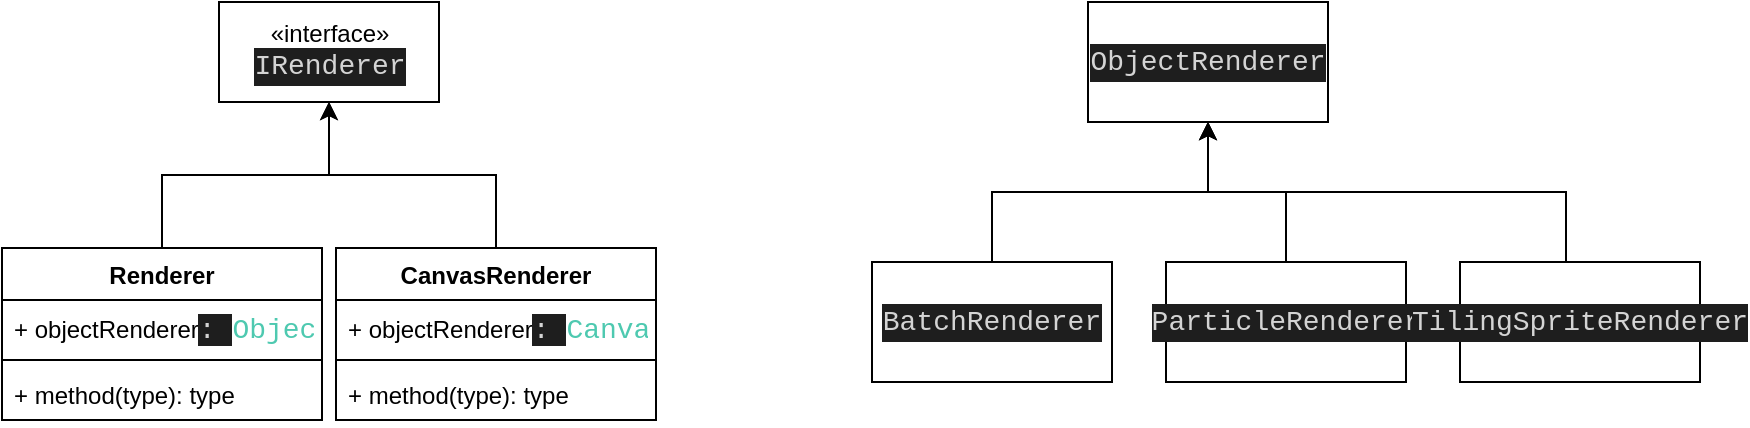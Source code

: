 <mxfile version="21.2.7" type="github" pages="2">
  <diagram name="render" id="e1oT-nx0cN_IvU85QJFF">
    <mxGraphModel dx="1195" dy="637" grid="0" gridSize="10" guides="1" tooltips="1" connect="1" arrows="1" fold="1" page="1" pageScale="1" pageWidth="1169" pageHeight="827" math="0" shadow="0">
      <root>
        <mxCell id="0" />
        <mxCell id="1" parent="0" />
        <mxCell id="wVjqyNlfLyHgIGJeyx53-1" value="«interface»&lt;br&gt;&lt;div style=&quot;color: rgb(212, 212, 212); background-color: rgb(30, 30, 30); font-family: Consolas, &amp;quot;Courier New&amp;quot;, monospace; font-size: 14px; line-height: 19px;&quot;&gt;IRenderer&lt;/div&gt;" style="html=1;whiteSpace=wrap;" parent="1" vertex="1">
          <mxGeometry x="127.5" y="23" width="110" height="50" as="geometry" />
        </mxCell>
        <mxCell id="wVjqyNlfLyHgIGJeyx53-11" style="edgeStyle=orthogonalEdgeStyle;rounded=0;orthogonalLoop=1;jettySize=auto;html=1;entryX=0.5;entryY=1;entryDx=0;entryDy=0;" parent="1" source="wVjqyNlfLyHgIGJeyx53-2" target="wVjqyNlfLyHgIGJeyx53-1" edge="1">
          <mxGeometry relative="1" as="geometry" />
        </mxCell>
        <mxCell id="wVjqyNlfLyHgIGJeyx53-2" value="Renderer" style="swimlane;fontStyle=1;align=center;verticalAlign=top;childLayout=stackLayout;horizontal=1;startSize=26;horizontalStack=0;resizeParent=1;resizeParentMax=0;resizeLast=0;collapsible=1;marginBottom=0;whiteSpace=wrap;html=1;" parent="1" vertex="1">
          <mxGeometry x="19" y="146" width="160" height="86" as="geometry" />
        </mxCell>
        <mxCell id="wVjqyNlfLyHgIGJeyx53-3" value="+&amp;nbsp;objectRenderer&lt;span style=&quot;background-color: rgb(30, 30, 30); color: rgb(212, 212, 212); font-family: Consolas, &amp;quot;Courier New&amp;quot;, monospace; font-size: 14px;&quot;&gt;:&amp;nbsp;&lt;/span&gt;&lt;span style=&quot;font-family: Consolas, &amp;quot;Courier New&amp;quot;, monospace; font-size: 14px; color: rgb(78, 201, 176);&quot;&gt;ObjectRendererSystem&lt;/span&gt;" style="text;strokeColor=none;fillColor=none;align=left;verticalAlign=top;spacingLeft=4;spacingRight=4;overflow=hidden;rotatable=0;points=[[0,0.5],[1,0.5]];portConstraint=eastwest;whiteSpace=wrap;html=1;" parent="wVjqyNlfLyHgIGJeyx53-2" vertex="1">
          <mxGeometry y="26" width="160" height="26" as="geometry" />
        </mxCell>
        <mxCell id="wVjqyNlfLyHgIGJeyx53-4" value="" style="line;strokeWidth=1;fillColor=none;align=left;verticalAlign=middle;spacingTop=-1;spacingLeft=3;spacingRight=3;rotatable=0;labelPosition=right;points=[];portConstraint=eastwest;strokeColor=inherit;" parent="wVjqyNlfLyHgIGJeyx53-2" vertex="1">
          <mxGeometry y="52" width="160" height="8" as="geometry" />
        </mxCell>
        <mxCell id="wVjqyNlfLyHgIGJeyx53-5" value="+ method(type): type" style="text;strokeColor=none;fillColor=none;align=left;verticalAlign=top;spacingLeft=4;spacingRight=4;overflow=hidden;rotatable=0;points=[[0,0.5],[1,0.5]];portConstraint=eastwest;whiteSpace=wrap;html=1;" parent="wVjqyNlfLyHgIGJeyx53-2" vertex="1">
          <mxGeometry y="60" width="160" height="26" as="geometry" />
        </mxCell>
        <mxCell id="wVjqyNlfLyHgIGJeyx53-12" style="edgeStyle=orthogonalEdgeStyle;rounded=0;orthogonalLoop=1;jettySize=auto;html=1;" parent="1" source="wVjqyNlfLyHgIGJeyx53-6" target="wVjqyNlfLyHgIGJeyx53-1" edge="1">
          <mxGeometry relative="1" as="geometry" />
        </mxCell>
        <mxCell id="wVjqyNlfLyHgIGJeyx53-6" value="CanvasRenderer" style="swimlane;fontStyle=1;align=center;verticalAlign=top;childLayout=stackLayout;horizontal=1;startSize=26;horizontalStack=0;resizeParent=1;resizeParentMax=0;resizeLast=0;collapsible=1;marginBottom=0;whiteSpace=wrap;html=1;" parent="1" vertex="1">
          <mxGeometry x="186" y="146" width="160" height="86" as="geometry" />
        </mxCell>
        <mxCell id="wVjqyNlfLyHgIGJeyx53-7" value="+&amp;nbsp;objectRenderer&lt;span style=&quot;background-color: rgb(30, 30, 30); color: rgb(212, 212, 212); font-family: Consolas, &amp;quot;Courier New&amp;quot;, monospace; font-size: 14px;&quot;&gt;:&amp;nbsp;&lt;/span&gt;&lt;span style=&quot;font-family: Consolas, &amp;quot;Courier New&amp;quot;, monospace; font-size: 14px; color: rgb(78, 201, 176);&quot;&gt;CanvasObjectRendererSystem&lt;/span&gt;&lt;span style=&quot;background-color: rgb(30, 30, 30); color: rgb(212, 212, 212); font-family: Consolas, &amp;quot;Courier New&amp;quot;, monospace; font-size: 14px;&quot;&gt;;&lt;/span&gt;" style="text;strokeColor=none;fillColor=none;align=left;verticalAlign=top;spacingLeft=4;spacingRight=4;overflow=hidden;rotatable=0;points=[[0,0.5],[1,0.5]];portConstraint=eastwest;whiteSpace=wrap;html=1;" parent="wVjqyNlfLyHgIGJeyx53-6" vertex="1">
          <mxGeometry y="26" width="160" height="26" as="geometry" />
        </mxCell>
        <mxCell id="wVjqyNlfLyHgIGJeyx53-8" value="" style="line;strokeWidth=1;fillColor=none;align=left;verticalAlign=middle;spacingTop=-1;spacingLeft=3;spacingRight=3;rotatable=0;labelPosition=right;points=[];portConstraint=eastwest;strokeColor=inherit;" parent="wVjqyNlfLyHgIGJeyx53-6" vertex="1">
          <mxGeometry y="52" width="160" height="8" as="geometry" />
        </mxCell>
        <mxCell id="wVjqyNlfLyHgIGJeyx53-9" value="+ method(type): type" style="text;strokeColor=none;fillColor=none;align=left;verticalAlign=top;spacingLeft=4;spacingRight=4;overflow=hidden;rotatable=0;points=[[0,0.5],[1,0.5]];portConstraint=eastwest;whiteSpace=wrap;html=1;" parent="wVjqyNlfLyHgIGJeyx53-6" vertex="1">
          <mxGeometry y="60" width="160" height="26" as="geometry" />
        </mxCell>
        <mxCell id="qQzPLSAb_yc15qAoAnq2-1" value="&lt;div style=&quot;color: rgb(212, 212, 212); background-color: rgb(30, 30, 30); font-family: Consolas, &amp;quot;Courier New&amp;quot;, monospace; font-size: 14px; line-height: 19px;&quot;&gt;ObjectRenderer&lt;/div&gt;" style="whiteSpace=wrap;html=1;" vertex="1" parent="1">
          <mxGeometry x="562" y="23" width="120" height="60" as="geometry" />
        </mxCell>
        <mxCell id="qQzPLSAb_yc15qAoAnq2-3" style="edgeStyle=orthogonalEdgeStyle;rounded=0;orthogonalLoop=1;jettySize=auto;html=1;" edge="1" parent="1" source="qQzPLSAb_yc15qAoAnq2-2" target="qQzPLSAb_yc15qAoAnq2-1">
          <mxGeometry relative="1" as="geometry" />
        </mxCell>
        <mxCell id="qQzPLSAb_yc15qAoAnq2-2" value="&lt;div style=&quot;color: rgb(212, 212, 212); background-color: rgb(30, 30, 30); font-family: Consolas, &amp;quot;Courier New&amp;quot;, monospace; font-size: 14px; line-height: 19px;&quot;&gt;BatchRenderer&lt;/div&gt;" style="whiteSpace=wrap;html=1;" vertex="1" parent="1">
          <mxGeometry x="454" y="153" width="120" height="60" as="geometry" />
        </mxCell>
        <mxCell id="qQzPLSAb_yc15qAoAnq2-5" style="edgeStyle=orthogonalEdgeStyle;rounded=0;orthogonalLoop=1;jettySize=auto;html=1;" edge="1" parent="1" source="qQzPLSAb_yc15qAoAnq2-4" target="qQzPLSAb_yc15qAoAnq2-1">
          <mxGeometry relative="1" as="geometry" />
        </mxCell>
        <mxCell id="qQzPLSAb_yc15qAoAnq2-4" value="&lt;div style=&quot;color: rgb(212, 212, 212); background-color: rgb(30, 30, 30); font-family: Consolas, &amp;quot;Courier New&amp;quot;, monospace; font-size: 14px; line-height: 19px;&quot;&gt;ParticleRenderer&lt;/div&gt;" style="whiteSpace=wrap;html=1;" vertex="1" parent="1">
          <mxGeometry x="601" y="153" width="120" height="60" as="geometry" />
        </mxCell>
        <mxCell id="qQzPLSAb_yc15qAoAnq2-7" style="edgeStyle=orthogonalEdgeStyle;rounded=0;orthogonalLoop=1;jettySize=auto;html=1;" edge="1" parent="1" source="qQzPLSAb_yc15qAoAnq2-6" target="qQzPLSAb_yc15qAoAnq2-1">
          <mxGeometry relative="1" as="geometry">
            <Array as="points">
              <mxPoint x="801" y="118" />
              <mxPoint x="622" y="118" />
            </Array>
          </mxGeometry>
        </mxCell>
        <mxCell id="qQzPLSAb_yc15qAoAnq2-6" value="&lt;div style=&quot;color: rgb(212, 212, 212); background-color: rgb(30, 30, 30); font-family: Consolas, &amp;quot;Courier New&amp;quot;, monospace; font-size: 14px; line-height: 19px;&quot;&gt;TilingSpriteRenderer&lt;/div&gt;" style="whiteSpace=wrap;html=1;" vertex="1" parent="1">
          <mxGeometry x="748" y="153" width="120" height="60" as="geometry" />
        </mxCell>
      </root>
    </mxGraphModel>
  </diagram>
  <diagram id="_kAjFn_9z7PhHfTa6r1Q" name="DisplayObject">
    <mxGraphModel dx="1434" dy="764" grid="0" gridSize="10" guides="1" tooltips="1" connect="1" arrows="1" fold="1" page="1" pageScale="1" pageWidth="1169" pageHeight="827" math="0" shadow="0">
      <root>
        <mxCell id="0" />
        <mxCell id="1" parent="0" />
        <mxCell id="FYwhKH93QQUQhRLDwPtf-1" value="&lt;div style=&quot;color: rgb(212, 212, 212); background-color: rgb(30, 30, 30); font-family: Consolas, &amp;quot;Courier New&amp;quot;, monospace; font-size: 14px; line-height: 19px;&quot;&gt;&lt;div&gt;&amp;nbsp;*&amp;nbsp;##&amp;nbsp;Display&amp;nbsp;objects&amp;nbsp;implemented&amp;nbsp;in&amp;nbsp;PixiJS&lt;/div&gt;&lt;div&gt;&lt;span style=&quot;color: #6a9955;&quot;&gt;&amp;nbsp;*&lt;/span&gt;&lt;/div&gt;&lt;div&gt;&lt;span style=&quot;color: #6a9955;&quot;&gt;&amp;nbsp;*&amp;nbsp;|&amp;nbsp;Display&amp;nbsp;Object&amp;nbsp;&amp;nbsp;&amp;nbsp;&amp;nbsp;&amp;nbsp;&amp;nbsp;&amp;nbsp;&amp;nbsp;&amp;nbsp;&amp;nbsp;&amp;nbsp;&amp;nbsp;&amp;nbsp;&amp;nbsp;&amp;nbsp;&amp;nbsp;&amp;nbsp;&amp;nbsp;|&amp;nbsp;Description&amp;nbsp;&amp;nbsp;&amp;nbsp;&amp;nbsp;&amp;nbsp;&amp;nbsp;&amp;nbsp;&amp;nbsp;&amp;nbsp;&amp;nbsp;&amp;nbsp;&amp;nbsp;&amp;nbsp;&amp;nbsp;&amp;nbsp;&amp;nbsp;&amp;nbsp;&amp;nbsp;&amp;nbsp;&amp;nbsp;&amp;nbsp;&amp;nbsp;&amp;nbsp;&amp;nbsp;&amp;nbsp;&amp;nbsp;&amp;nbsp;&amp;nbsp;&amp;nbsp;&amp;nbsp;&amp;nbsp;&amp;nbsp;&amp;nbsp;&amp;nbsp;&amp;nbsp;&amp;nbsp;&amp;nbsp;&amp;nbsp;&amp;nbsp;&amp;nbsp;&amp;nbsp;&amp;nbsp;&amp;nbsp;&amp;nbsp;&amp;nbsp;&amp;nbsp;&amp;nbsp;&amp;nbsp;&amp;nbsp;&amp;nbsp;&amp;nbsp;&amp;nbsp;&amp;nbsp;&amp;nbsp;&amp;nbsp;&amp;nbsp;&amp;nbsp;&amp;nbsp;&amp;nbsp;|&lt;/span&gt;&lt;/div&gt;&lt;div&gt;&lt;span style=&quot;color: #6a9955;&quot;&gt;&amp;nbsp;*&amp;nbsp;|&amp;nbsp;-------------------------------&amp;nbsp;|&amp;nbsp;---------------------------------------------------------------------&amp;nbsp;|&lt;/span&gt;&lt;/div&gt;&lt;div&gt;&lt;span style=&quot;color: #6a9955;&quot;&gt;&amp;nbsp;*&amp;nbsp;|&amp;nbsp;&lt;/span&gt;&lt;span style=&quot;color: #4ec9b0;&quot;&gt;{&lt;/span&gt;&lt;span style=&quot;color: #569cd6;&quot;&gt;@link&lt;/span&gt;&lt;span style=&quot;color: #4ec9b0;&quot;&gt;&amp;nbsp;&lt;/span&gt;&lt;span style=&quot;color: #9cdcfe;&quot;&gt;PIXI.Container&lt;/span&gt;&lt;span style=&quot;color: #4ec9b0;&quot;&gt;}&lt;/span&gt;&lt;span style=&quot;color: #6a9955;&quot;&gt;&amp;nbsp;&amp;nbsp;&amp;nbsp;&amp;nbsp;&amp;nbsp;&amp;nbsp;&amp;nbsp;&amp;nbsp;&amp;nbsp;&amp;nbsp;|&amp;nbsp;Adds&amp;nbsp;support&amp;nbsp;for&amp;nbsp;`children`&amp;nbsp;to&amp;nbsp;DisplayObject&amp;nbsp;&amp;nbsp;&amp;nbsp;&amp;nbsp;&amp;nbsp;&amp;nbsp;&amp;nbsp;&amp;nbsp;&amp;nbsp;&amp;nbsp;&amp;nbsp;&amp;nbsp;&amp;nbsp;&amp;nbsp;&amp;nbsp;&amp;nbsp;&amp;nbsp;&amp;nbsp;&amp;nbsp;&amp;nbsp;&amp;nbsp;&amp;nbsp;&amp;nbsp;&amp;nbsp;&amp;nbsp;&amp;nbsp;|&lt;/span&gt;&lt;/div&gt;&lt;div&gt;&lt;span style=&quot;color: #6a9955;&quot;&gt;&amp;nbsp;*&amp;nbsp;|&amp;nbsp;&lt;/span&gt;&lt;span style=&quot;color: #4ec9b0;&quot;&gt;{&lt;/span&gt;&lt;span style=&quot;color: #569cd6;&quot;&gt;@link&lt;/span&gt;&lt;span style=&quot;color: #4ec9b0;&quot;&gt;&amp;nbsp;&lt;/span&gt;&lt;span style=&quot;color: #9cdcfe;&quot;&gt;PIXI.Graphics&lt;/span&gt;&lt;span style=&quot;color: #4ec9b0;&quot;&gt;}&lt;/span&gt;&lt;span style=&quot;color: #6a9955;&quot;&gt;&amp;nbsp;&amp;nbsp;&amp;nbsp;&amp;nbsp;&amp;nbsp;&amp;nbsp;&amp;nbsp;&amp;nbsp;&amp;nbsp;&amp;nbsp;&amp;nbsp;|&amp;nbsp;Shape-drawing&amp;nbsp;display&amp;nbsp;object&amp;nbsp;similar&amp;nbsp;to&amp;nbsp;the&amp;nbsp;Canvas&amp;nbsp;API&amp;nbsp;&amp;nbsp;&amp;nbsp;&amp;nbsp;&amp;nbsp;&amp;nbsp;&amp;nbsp;&amp;nbsp;&amp;nbsp;&amp;nbsp;&amp;nbsp;&amp;nbsp;&amp;nbsp;&amp;nbsp;&amp;nbsp;&amp;nbsp;|&lt;/span&gt;&lt;/div&gt;&lt;div&gt;&lt;span style=&quot;color: #6a9955;&quot;&gt;&amp;nbsp;*&amp;nbsp;|&amp;nbsp;&lt;/span&gt;&lt;span style=&quot;color: #4ec9b0;&quot;&gt;{&lt;/span&gt;&lt;span style=&quot;color: #569cd6;&quot;&gt;@link&lt;/span&gt;&lt;span style=&quot;color: #4ec9b0;&quot;&gt;&amp;nbsp;&lt;/span&gt;&lt;span style=&quot;color: #9cdcfe;&quot;&gt;PIXI.Sprite&lt;/span&gt;&lt;span style=&quot;color: #4ec9b0;&quot;&gt;}&lt;/span&gt;&lt;span style=&quot;color: #6a9955;&quot;&gt;&amp;nbsp;&amp;nbsp;&amp;nbsp;&amp;nbsp;&amp;nbsp;&amp;nbsp;&amp;nbsp;&amp;nbsp;&amp;nbsp;&amp;nbsp;&amp;nbsp;&amp;nbsp;&amp;nbsp;|&amp;nbsp;Draws&amp;nbsp;textures&amp;nbsp;(i.e.&amp;nbsp;images)&amp;nbsp;&amp;nbsp;&amp;nbsp;&amp;nbsp;&amp;nbsp;&amp;nbsp;&amp;nbsp;&amp;nbsp;&amp;nbsp;&amp;nbsp;&amp;nbsp;&amp;nbsp;&amp;nbsp;&amp;nbsp;&amp;nbsp;&amp;nbsp;&amp;nbsp;&amp;nbsp;&amp;nbsp;&amp;nbsp;&amp;nbsp;&amp;nbsp;&amp;nbsp;&amp;nbsp;&amp;nbsp;&amp;nbsp;&amp;nbsp;&amp;nbsp;&amp;nbsp;&amp;nbsp;&amp;nbsp;&amp;nbsp;&amp;nbsp;&amp;nbsp;&amp;nbsp;&amp;nbsp;&amp;nbsp;&amp;nbsp;&amp;nbsp;&amp;nbsp;&amp;nbsp;&amp;nbsp;|&lt;/span&gt;&lt;/div&gt;&lt;div&gt;&lt;span style=&quot;color: #6a9955;&quot;&gt;&amp;nbsp;*&amp;nbsp;|&amp;nbsp;&lt;/span&gt;&lt;span style=&quot;color: #4ec9b0;&quot;&gt;{&lt;/span&gt;&lt;span style=&quot;color: #569cd6;&quot;&gt;@link&lt;/span&gt;&lt;span style=&quot;color: #4ec9b0;&quot;&gt;&amp;nbsp;&lt;/span&gt;&lt;span style=&quot;color: #9cdcfe;&quot;&gt;PIXI.Text&lt;/span&gt;&lt;span style=&quot;color: #4ec9b0;&quot;&gt;}&lt;/span&gt;&lt;span style=&quot;color: #6a9955;&quot;&gt;&amp;nbsp;&amp;nbsp;&amp;nbsp;&amp;nbsp;&amp;nbsp;&amp;nbsp;&amp;nbsp;&amp;nbsp;&amp;nbsp;&amp;nbsp;&amp;nbsp;&amp;nbsp;&amp;nbsp;&amp;nbsp;&amp;nbsp;|&amp;nbsp;Draws&amp;nbsp;text&amp;nbsp;using&amp;nbsp;the&amp;nbsp;Canvas&amp;nbsp;API&amp;nbsp;internally&amp;nbsp;&amp;nbsp;&amp;nbsp;&amp;nbsp;&amp;nbsp;&amp;nbsp;&amp;nbsp;&amp;nbsp;&amp;nbsp;&amp;nbsp;&amp;nbsp;&amp;nbsp;&amp;nbsp;&amp;nbsp;&amp;nbsp;&amp;nbsp;&amp;nbsp;&amp;nbsp;&amp;nbsp;&amp;nbsp;&amp;nbsp;&amp;nbsp;&amp;nbsp;&amp;nbsp;&amp;nbsp;&amp;nbsp;&amp;nbsp;&amp;nbsp;|&lt;/span&gt;&lt;/div&gt;&lt;div&gt;&lt;span style=&quot;color: #6a9955;&quot;&gt;&amp;nbsp;*&amp;nbsp;|&amp;nbsp;&lt;/span&gt;&lt;span style=&quot;color: #4ec9b0;&quot;&gt;{&lt;/span&gt;&lt;span style=&quot;color: #569cd6;&quot;&gt;@link&lt;/span&gt;&lt;span style=&quot;color: #4ec9b0;&quot;&gt;&amp;nbsp;&lt;/span&gt;&lt;span style=&quot;color: #9cdcfe;&quot;&gt;PIXI.BitmapText&lt;/span&gt;&lt;span style=&quot;color: #4ec9b0;&quot;&gt;}&lt;/span&gt;&lt;span style=&quot;color: #6a9955;&quot;&gt;&amp;nbsp;&amp;nbsp;&amp;nbsp;&amp;nbsp;&amp;nbsp;&amp;nbsp;&amp;nbsp;&amp;nbsp;&amp;nbsp;|&amp;nbsp;More&amp;nbsp;scaleable&amp;nbsp;solution&amp;nbsp;for&amp;nbsp;text&amp;nbsp;rendering,&amp;nbsp;reusing&amp;nbsp;glyph&amp;nbsp;textures&amp;nbsp;&amp;nbsp;&amp;nbsp;&amp;nbsp;|&lt;/span&gt;&lt;/div&gt;&lt;div&gt;&lt;span style=&quot;color: #6a9955;&quot;&gt;&amp;nbsp;*&amp;nbsp;|&amp;nbsp;&lt;/span&gt;&lt;span style=&quot;color: #4ec9b0;&quot;&gt;{&lt;/span&gt;&lt;span style=&quot;color: #569cd6;&quot;&gt;@link&lt;/span&gt;&lt;span style=&quot;color: #4ec9b0;&quot;&gt;&amp;nbsp;&lt;/span&gt;&lt;span style=&quot;color: #9cdcfe;&quot;&gt;PIXI.TilingSprite&lt;/span&gt;&lt;span style=&quot;color: #4ec9b0;&quot;&gt;}&lt;/span&gt;&lt;span style=&quot;color: #6a9955;&quot;&gt;&amp;nbsp;&amp;nbsp;&amp;nbsp;&amp;nbsp;&amp;nbsp;&amp;nbsp;&amp;nbsp;|&amp;nbsp;Draws&amp;nbsp;textures/images&amp;nbsp;in&amp;nbsp;a&amp;nbsp;tiled&amp;nbsp;fashion&amp;nbsp;&amp;nbsp;&amp;nbsp;&amp;nbsp;&amp;nbsp;&amp;nbsp;&amp;nbsp;&amp;nbsp;&amp;nbsp;&amp;nbsp;&amp;nbsp;&amp;nbsp;&amp;nbsp;&amp;nbsp;&amp;nbsp;&amp;nbsp;&amp;nbsp;&amp;nbsp;&amp;nbsp;&amp;nbsp;&amp;nbsp;&amp;nbsp;&amp;nbsp;&amp;nbsp;&amp;nbsp;&amp;nbsp;&amp;nbsp;&amp;nbsp;&amp;nbsp;&amp;nbsp;|&lt;/span&gt;&lt;/div&gt;&lt;div&gt;&lt;span style=&quot;color: #6a9955;&quot;&gt;&amp;nbsp;*&amp;nbsp;|&amp;nbsp;&lt;/span&gt;&lt;span style=&quot;color: #4ec9b0;&quot;&gt;{&lt;/span&gt;&lt;span style=&quot;color: #569cd6;&quot;&gt;@link&lt;/span&gt;&lt;span style=&quot;color: #4ec9b0;&quot;&gt;&amp;nbsp;&lt;/span&gt;&lt;span style=&quot;color: #9cdcfe;&quot;&gt;PIXI.AnimatedSprite&lt;/span&gt;&lt;span style=&quot;color: #4ec9b0;&quot;&gt;}&lt;/span&gt;&lt;span style=&quot;color: #6a9955;&quot;&gt;&amp;nbsp;&amp;nbsp;&amp;nbsp;&amp;nbsp;&amp;nbsp;|&amp;nbsp;Draws&amp;nbsp;an&amp;nbsp;animation&amp;nbsp;of&amp;nbsp;multiple&amp;nbsp;images&amp;nbsp;&amp;nbsp;&amp;nbsp;&amp;nbsp;&amp;nbsp;&amp;nbsp;&amp;nbsp;&amp;nbsp;&amp;nbsp;&amp;nbsp;&amp;nbsp;&amp;nbsp;&amp;nbsp;&amp;nbsp;&amp;nbsp;&amp;nbsp;&amp;nbsp;&amp;nbsp;&amp;nbsp;&amp;nbsp;&amp;nbsp;&amp;nbsp;&amp;nbsp;&amp;nbsp;&amp;nbsp;&amp;nbsp;&amp;nbsp;&amp;nbsp;&amp;nbsp;&amp;nbsp;&amp;nbsp;&amp;nbsp;&amp;nbsp;|&lt;/span&gt;&lt;/div&gt;&lt;div&gt;&lt;span style=&quot;color: #6a9955;&quot;&gt;&amp;nbsp;*&amp;nbsp;|&amp;nbsp;&lt;/span&gt;&lt;span style=&quot;color: #4ec9b0;&quot;&gt;{&lt;/span&gt;&lt;span style=&quot;color: #569cd6;&quot;&gt;@link&lt;/span&gt;&lt;span style=&quot;color: #4ec9b0;&quot;&gt;&amp;nbsp;&lt;/span&gt;&lt;span style=&quot;color: #9cdcfe;&quot;&gt;PIXI.Mesh&lt;/span&gt;&lt;span style=&quot;color: #4ec9b0;&quot;&gt;}&lt;/span&gt;&lt;span style=&quot;color: #6a9955;&quot;&gt;&amp;nbsp;&amp;nbsp;&amp;nbsp;&amp;nbsp;&amp;nbsp;&amp;nbsp;&amp;nbsp;&amp;nbsp;&amp;nbsp;&amp;nbsp;&amp;nbsp;&amp;nbsp;&amp;nbsp;&amp;nbsp;&amp;nbsp;|&amp;nbsp;Provides&amp;nbsp;a&amp;nbsp;lower-level&amp;nbsp;API&amp;nbsp;for&amp;nbsp;drawing&amp;nbsp;meshes&amp;nbsp;with&amp;nbsp;custom&amp;nbsp;data&amp;nbsp;&amp;nbsp;&amp;nbsp;&amp;nbsp;&amp;nbsp;&amp;nbsp;&amp;nbsp;&amp;nbsp;|&lt;/span&gt;&lt;/div&gt;&lt;div&gt;&lt;span style=&quot;color: #6a9955;&quot;&gt;&amp;nbsp;*&amp;nbsp;|&amp;nbsp;&lt;/span&gt;&lt;span style=&quot;color: #4ec9b0;&quot;&gt;{&lt;/span&gt;&lt;span style=&quot;color: #569cd6;&quot;&gt;@link&lt;/span&gt;&lt;span style=&quot;color: #4ec9b0;&quot;&gt;&amp;nbsp;&lt;/span&gt;&lt;span style=&quot;color: #9cdcfe;&quot;&gt;PIXI.NineSlicePlane&lt;/span&gt;&lt;span style=&quot;color: #4ec9b0;&quot;&gt;}&lt;/span&gt;&lt;span style=&quot;color: #6a9955;&quot;&gt;&amp;nbsp;&amp;nbsp;&amp;nbsp;&amp;nbsp;&amp;nbsp;|&amp;nbsp;Mesh-related&amp;nbsp;&amp;nbsp;&amp;nbsp;&amp;nbsp;&amp;nbsp;&amp;nbsp;&amp;nbsp;&amp;nbsp;&amp;nbsp;&amp;nbsp;&amp;nbsp;&amp;nbsp;&amp;nbsp;&amp;nbsp;&amp;nbsp;&amp;nbsp;&amp;nbsp;&amp;nbsp;&amp;nbsp;&amp;nbsp;&amp;nbsp;&amp;nbsp;&amp;nbsp;&amp;nbsp;&amp;nbsp;&amp;nbsp;&amp;nbsp;&amp;nbsp;&amp;nbsp;&amp;nbsp;&amp;nbsp;&amp;nbsp;&amp;nbsp;&amp;nbsp;&amp;nbsp;&amp;nbsp;&amp;nbsp;&amp;nbsp;&amp;nbsp;&amp;nbsp;&amp;nbsp;&amp;nbsp;&amp;nbsp;&amp;nbsp;&amp;nbsp;&amp;nbsp;&amp;nbsp;&amp;nbsp;&amp;nbsp;&amp;nbsp;&amp;nbsp;&amp;nbsp;&amp;nbsp;&amp;nbsp;&amp;nbsp;&amp;nbsp;&amp;nbsp;&amp;nbsp;|&lt;/span&gt;&lt;/div&gt;&lt;div&gt;&lt;span style=&quot;color: #6a9955;&quot;&gt;&amp;nbsp;*&amp;nbsp;|&amp;nbsp;&lt;/span&gt;&lt;span style=&quot;color: #4ec9b0;&quot;&gt;{&lt;/span&gt;&lt;span style=&quot;color: #569cd6;&quot;&gt;@link&lt;/span&gt;&lt;span style=&quot;color: #4ec9b0;&quot;&gt;&amp;nbsp;&lt;/span&gt;&lt;span style=&quot;color: #9cdcfe;&quot;&gt;PIXI.SimpleMesh&lt;/span&gt;&lt;span style=&quot;color: #4ec9b0;&quot;&gt;}&lt;/span&gt;&lt;span style=&quot;color: #6a9955;&quot;&gt;&amp;nbsp;&amp;nbsp;&amp;nbsp;&amp;nbsp;&amp;nbsp;&amp;nbsp;&amp;nbsp;&amp;nbsp;&amp;nbsp;|&amp;nbsp;v4-compatible&amp;nbsp;mesh&amp;nbsp;&amp;nbsp;&amp;nbsp;&amp;nbsp;&amp;nbsp;&amp;nbsp;&amp;nbsp;&amp;nbsp;&amp;nbsp;&amp;nbsp;&amp;nbsp;&amp;nbsp;&amp;nbsp;&amp;nbsp;&amp;nbsp;&amp;nbsp;&amp;nbsp;&amp;nbsp;&amp;nbsp;&amp;nbsp;&amp;nbsp;&amp;nbsp;&amp;nbsp;&amp;nbsp;&amp;nbsp;&amp;nbsp;&amp;nbsp;&amp;nbsp;&amp;nbsp;&amp;nbsp;&amp;nbsp;&amp;nbsp;&amp;nbsp;&amp;nbsp;&amp;nbsp;&amp;nbsp;&amp;nbsp;&amp;nbsp;&amp;nbsp;&amp;nbsp;&amp;nbsp;&amp;nbsp;&amp;nbsp;&amp;nbsp;&amp;nbsp;&amp;nbsp;&amp;nbsp;&amp;nbsp;&amp;nbsp;&amp;nbsp;&amp;nbsp;&amp;nbsp;|&lt;/span&gt;&lt;/div&gt;&lt;div&gt;&lt;span style=&quot;color: #6a9955;&quot;&gt;&amp;nbsp;*&amp;nbsp;|&amp;nbsp;&lt;/span&gt;&lt;span style=&quot;color: #4ec9b0;&quot;&gt;{&lt;/span&gt;&lt;span style=&quot;color: #569cd6;&quot;&gt;@link&lt;/span&gt;&lt;span style=&quot;color: #4ec9b0;&quot;&gt;&amp;nbsp;&lt;/span&gt;&lt;span style=&quot;color: #9cdcfe;&quot;&gt;PIXI.SimplePlane&lt;/span&gt;&lt;span style=&quot;color: #4ec9b0;&quot;&gt;}&lt;/span&gt;&lt;span style=&quot;color: #6a9955;&quot;&gt;&amp;nbsp;&amp;nbsp;&amp;nbsp;&amp;nbsp;&amp;nbsp;&amp;nbsp;&amp;nbsp;&amp;nbsp;|&amp;nbsp;Mesh-related&amp;nbsp;&amp;nbsp;&amp;nbsp;&amp;nbsp;&amp;nbsp;&amp;nbsp;&amp;nbsp;&amp;nbsp;&amp;nbsp;&amp;nbsp;&amp;nbsp;&amp;nbsp;&amp;nbsp;&amp;nbsp;&amp;nbsp;&amp;nbsp;&amp;nbsp;&amp;nbsp;&amp;nbsp;&amp;nbsp;&amp;nbsp;&amp;nbsp;&amp;nbsp;&amp;nbsp;&amp;nbsp;&amp;nbsp;&amp;nbsp;&amp;nbsp;&amp;nbsp;&amp;nbsp;&amp;nbsp;&amp;nbsp;&amp;nbsp;&amp;nbsp;&amp;nbsp;&amp;nbsp;&amp;nbsp;&amp;nbsp;&amp;nbsp;&amp;nbsp;&amp;nbsp;&amp;nbsp;&amp;nbsp;&amp;nbsp;&amp;nbsp;&amp;nbsp;&amp;nbsp;&amp;nbsp;&amp;nbsp;&amp;nbsp;&amp;nbsp;&amp;nbsp;&amp;nbsp;&amp;nbsp;&amp;nbsp;&amp;nbsp;&amp;nbsp;&amp;nbsp;|&lt;/span&gt;&lt;/div&gt;&lt;div&gt;&lt;span style=&quot;color: #6a9955;&quot;&gt;&amp;nbsp;*&amp;nbsp;|&amp;nbsp;&lt;/span&gt;&lt;span style=&quot;color: #4ec9b0;&quot;&gt;{&lt;/span&gt;&lt;span style=&quot;color: #569cd6;&quot;&gt;@link&lt;/span&gt;&lt;span style=&quot;color: #4ec9b0;&quot;&gt;&amp;nbsp;&lt;/span&gt;&lt;span style=&quot;color: #9cdcfe;&quot;&gt;PIXI.SimpleRope&lt;/span&gt;&lt;span style=&quot;color: #4ec9b0;&quot;&gt;}&lt;/span&gt;&lt;span style=&quot;color: #6a9955;&quot;&gt;&amp;nbsp;&amp;nbsp;&amp;nbsp;&amp;nbsp;&amp;nbsp;&amp;nbsp;&amp;nbsp;&amp;nbsp;&amp;nbsp;|&amp;nbsp;Mesh-related&amp;nbsp;&amp;nbsp;&amp;nbsp;&amp;nbsp;&amp;nbsp;&amp;nbsp;&amp;nbsp;&amp;nbsp;&amp;nbsp;&amp;nbsp;&amp;nbsp;&amp;nbsp;&amp;nbsp;&amp;nbsp;&amp;nbsp;&amp;nbsp;&amp;nbsp;&amp;nbsp;&amp;nbsp;&amp;nbsp;&amp;nbsp;&amp;nbsp;&amp;nbsp;&amp;nbsp;&amp;nbsp;&amp;nbsp;&amp;nbsp;&amp;nbsp;&amp;nbsp;&amp;nbsp;&amp;nbsp;&amp;nbsp;&amp;nbsp;&amp;nbsp;&amp;nbsp;&amp;nbsp;&amp;nbsp;&amp;nbsp;&amp;nbsp;&amp;nbsp;&amp;nbsp;&amp;nbsp;&amp;nbsp;&amp;nbsp;&amp;nbsp;&amp;nbsp;&amp;nbsp;&amp;nbsp;&amp;nbsp;&amp;nbsp;&amp;nbsp;&amp;nbsp;&amp;nbsp;&amp;nbsp;&amp;nbsp;&amp;nbsp;&amp;nbsp;&amp;nbsp;|&lt;/span&gt;&lt;/div&gt;&lt;/div&gt;" style="text;html=1;align=left;verticalAlign=middle;resizable=0;points=[];autosize=1;strokeColor=none;fillColor=none;" vertex="1" parent="1">
          <mxGeometry x="2" y="3" width="865" height="316" as="geometry" />
        </mxCell>
        <mxCell id="FYwhKH93QQUQhRLDwPtf-6" value="&lt;div style=&quot;color: rgb(212, 212, 212); background-color: rgb(30, 30, 30); font-family: Consolas, &amp;quot;Courier New&amp;quot;, monospace; font-size: 14px; line-height: 19px;&quot;&gt;DisplayObject&lt;/div&gt;" style="html=1;whiteSpace=wrap;" vertex="1" parent="1">
          <mxGeometry x="326" y="336" width="110" height="50" as="geometry" />
        </mxCell>
        <mxCell id="FYwhKH93QQUQhRLDwPtf-8" style="edgeStyle=orthogonalEdgeStyle;rounded=0;orthogonalLoop=1;jettySize=auto;html=1;" edge="1" parent="1" source="FYwhKH93QQUQhRLDwPtf-7" target="FYwhKH93QQUQhRLDwPtf-6">
          <mxGeometry relative="1" as="geometry" />
        </mxCell>
        <mxCell id="FYwhKH93QQUQhRLDwPtf-7" value="&lt;div style=&quot;color: rgb(212, 212, 212); background-color: rgb(30, 30, 30); font-family: Consolas, &amp;quot;Courier New&amp;quot;, monospace; font-size: 14px; line-height: 19px;&quot;&gt;Container&lt;/div&gt;" style="whiteSpace=wrap;html=1;" vertex="1" parent="1">
          <mxGeometry x="321" y="408" width="120" height="60" as="geometry" />
        </mxCell>
        <mxCell id="FYwhKH93QQUQhRLDwPtf-18" style="edgeStyle=orthogonalEdgeStyle;rounded=0;orthogonalLoop=1;jettySize=auto;html=1;" edge="1" parent="1" source="FYwhKH93QQUQhRLDwPtf-9" target="FYwhKH93QQUQhRLDwPtf-7">
          <mxGeometry relative="1" as="geometry">
            <Array as="points">
              <mxPoint x="232" y="504" />
              <mxPoint x="381" y="504" />
            </Array>
          </mxGeometry>
        </mxCell>
        <mxCell id="FYwhKH93QQUQhRLDwPtf-9" value="&lt;div style=&quot;color: rgb(212, 212, 212); background-color: rgb(30, 30, 30); font-family: Consolas, &amp;quot;Courier New&amp;quot;, monospace; font-size: 14px; line-height: 19px;&quot;&gt;Sprite&lt;/div&gt;" style="whiteSpace=wrap;html=1;" vertex="1" parent="1">
          <mxGeometry x="172" y="517" width="120" height="60" as="geometry" />
        </mxCell>
        <mxCell id="FYwhKH93QQUQhRLDwPtf-19" style="edgeStyle=orthogonalEdgeStyle;rounded=0;orthogonalLoop=1;jettySize=auto;html=1;" edge="1" parent="1" source="FYwhKH93QQUQhRLDwPtf-11" target="FYwhKH93QQUQhRLDwPtf-7">
          <mxGeometry relative="1" as="geometry" />
        </mxCell>
        <mxCell id="FYwhKH93QQUQhRLDwPtf-11" value="&lt;div style=&quot;color: rgb(212, 212, 212); background-color: rgb(30, 30, 30); font-family: Consolas, &amp;quot;Courier New&amp;quot;, monospace; font-size: 14px; line-height: 19px;&quot;&gt;Graphics&lt;/div&gt;" style="whiteSpace=wrap;html=1;" vertex="1" parent="1">
          <mxGeometry x="321" y="517" width="120" height="60" as="geometry" />
        </mxCell>
        <mxCell id="FYwhKH93QQUQhRLDwPtf-15" style="edgeStyle=orthogonalEdgeStyle;rounded=0;orthogonalLoop=1;jettySize=auto;html=1;" edge="1" parent="1" source="FYwhKH93QQUQhRLDwPtf-14" target="FYwhKH93QQUQhRLDwPtf-9">
          <mxGeometry relative="1" as="geometry">
            <Array as="points">
              <mxPoint x="77" y="606" />
              <mxPoint x="232" y="606" />
            </Array>
          </mxGeometry>
        </mxCell>
        <mxCell id="FYwhKH93QQUQhRLDwPtf-14" value="&lt;div style=&quot;color: rgb(212, 212, 212); background-color: rgb(30, 30, 30); font-family: Consolas, &amp;quot;Courier New&amp;quot;, monospace; font-size: 14px; line-height: 19px;&quot;&gt;Text&lt;/div&gt;" style="whiteSpace=wrap;html=1;" vertex="1" parent="1">
          <mxGeometry x="17" y="630" width="120" height="60" as="geometry" />
        </mxCell>
        <mxCell id="FYwhKH93QQUQhRLDwPtf-20" style="edgeStyle=orthogonalEdgeStyle;rounded=0;orthogonalLoop=1;jettySize=auto;html=1;" edge="1" parent="1" source="FYwhKH93QQUQhRLDwPtf-16" target="FYwhKH93QQUQhRLDwPtf-7">
          <mxGeometry relative="1" as="geometry">
            <Array as="points">
              <mxPoint x="530" y="504" />
              <mxPoint x="381" y="504" />
            </Array>
          </mxGeometry>
        </mxCell>
        <mxCell id="FYwhKH93QQUQhRLDwPtf-16" value="&lt;div style=&quot;color: rgb(212, 212, 212); background-color: rgb(30, 30, 30); font-family: Consolas, &amp;quot;Courier New&amp;quot;, monospace; font-size: 14px; line-height: 19px;&quot;&gt;BitmapText&lt;/div&gt;" style="whiteSpace=wrap;html=1;" vertex="1" parent="1">
          <mxGeometry x="470" y="517" width="120" height="60" as="geometry" />
        </mxCell>
        <mxCell id="FYwhKH93QQUQhRLDwPtf-22" style="edgeStyle=orthogonalEdgeStyle;rounded=0;orthogonalLoop=1;jettySize=auto;html=1;" edge="1" parent="1" source="FYwhKH93QQUQhRLDwPtf-21" target="FYwhKH93QQUQhRLDwPtf-9">
          <mxGeometry relative="1" as="geometry" />
        </mxCell>
        <mxCell id="FYwhKH93QQUQhRLDwPtf-21" value="&lt;div style=&quot;color: rgb(212, 212, 212); background-color: rgb(30, 30, 30); font-family: Consolas, &amp;quot;Courier New&amp;quot;, monospace; font-size: 14px; line-height: 19px;&quot;&gt;TilingSprite&lt;/div&gt;" style="whiteSpace=wrap;html=1;" vertex="1" parent="1">
          <mxGeometry x="172" y="630" width="120" height="60" as="geometry" />
        </mxCell>
        <mxCell id="FYwhKH93QQUQhRLDwPtf-24" style="edgeStyle=orthogonalEdgeStyle;rounded=0;orthogonalLoop=1;jettySize=auto;html=1;" edge="1" parent="1" source="FYwhKH93QQUQhRLDwPtf-23" target="FYwhKH93QQUQhRLDwPtf-9">
          <mxGeometry relative="1" as="geometry">
            <Array as="points">
              <mxPoint x="386" y="605" />
              <mxPoint x="232" y="605" />
            </Array>
          </mxGeometry>
        </mxCell>
        <mxCell id="FYwhKH93QQUQhRLDwPtf-23" value="&lt;div style=&quot;color: rgb(212, 212, 212); background-color: rgb(30, 30, 30); font-family: Consolas, &amp;quot;Courier New&amp;quot;, monospace; font-size: 14px; line-height: 19px;&quot;&gt;AnimatedSprite&lt;/div&gt;" style="whiteSpace=wrap;html=1;" vertex="1" parent="1">
          <mxGeometry x="326" y="630" width="120" height="60" as="geometry" />
        </mxCell>
        <mxCell id="FYwhKH93QQUQhRLDwPtf-26" style="edgeStyle=orthogonalEdgeStyle;rounded=0;orthogonalLoop=1;jettySize=auto;html=1;" edge="1" parent="1" source="FYwhKH93QQUQhRLDwPtf-25" target="FYwhKH93QQUQhRLDwPtf-7">
          <mxGeometry relative="1" as="geometry">
            <Array as="points">
              <mxPoint x="679" y="504" />
              <mxPoint x="381" y="504" />
            </Array>
          </mxGeometry>
        </mxCell>
        <mxCell id="FYwhKH93QQUQhRLDwPtf-25" value="&lt;div style=&quot;color: rgb(212, 212, 212); background-color: rgb(30, 30, 30); font-family: Consolas, &amp;quot;Courier New&amp;quot;, monospace; font-size: 14px; line-height: 19px;&quot;&gt;Mesh&lt;/div&gt;" style="whiteSpace=wrap;html=1;" vertex="1" parent="1">
          <mxGeometry x="619" y="517" width="120" height="60" as="geometry" />
        </mxCell>
        <mxCell id="FYwhKH93QQUQhRLDwPtf-28" style="edgeStyle=orthogonalEdgeStyle;rounded=0;orthogonalLoop=1;jettySize=auto;html=1;" edge="1" parent="1" source="FYwhKH93QQUQhRLDwPtf-27" target="FYwhKH93QQUQhRLDwPtf-25">
          <mxGeometry relative="1" as="geometry" />
        </mxCell>
        <mxCell id="FYwhKH93QQUQhRLDwPtf-27" value="&lt;div style=&quot;color: rgb(212, 212, 212); background-color: rgb(30, 30, 30); font-family: Consolas, &amp;quot;Courier New&amp;quot;, monospace; font-size: 14px; line-height: 19px;&quot;&gt;SimpleMesh&lt;/div&gt;" style="whiteSpace=wrap;html=1;" vertex="1" parent="1">
          <mxGeometry x="517" y="630" width="120" height="60" as="geometry" />
        </mxCell>
        <mxCell id="FYwhKH93QQUQhRLDwPtf-30" style="edgeStyle=orthogonalEdgeStyle;rounded=0;orthogonalLoop=1;jettySize=auto;html=1;" edge="1" parent="1" source="FYwhKH93QQUQhRLDwPtf-29" target="FYwhKH93QQUQhRLDwPtf-25">
          <mxGeometry relative="1" as="geometry" />
        </mxCell>
        <mxCell id="FYwhKH93QQUQhRLDwPtf-29" value="&lt;div style=&quot;color: rgb(212, 212, 212); background-color: rgb(30, 30, 30); font-family: Consolas, &amp;quot;Courier New&amp;quot;, monospace; font-size: 14px; line-height: 19px;&quot;&gt;SimplePlane&lt;/div&gt;" style="whiteSpace=wrap;html=1;" vertex="1" parent="1">
          <mxGeometry x="656" y="630" width="120" height="60" as="geometry" />
        </mxCell>
        <mxCell id="FYwhKH93QQUQhRLDwPtf-32" style="edgeStyle=orthogonalEdgeStyle;rounded=0;orthogonalLoop=1;jettySize=auto;html=1;" edge="1" parent="1" source="FYwhKH93QQUQhRLDwPtf-31" target="FYwhKH93QQUQhRLDwPtf-25">
          <mxGeometry relative="1" as="geometry">
            <Array as="points">
              <mxPoint x="850" y="603" />
              <mxPoint x="679" y="603" />
            </Array>
          </mxGeometry>
        </mxCell>
        <mxCell id="FYwhKH93QQUQhRLDwPtf-31" value="&lt;div style=&quot;color: rgb(212, 212, 212); background-color: rgb(30, 30, 30); font-family: Consolas, &amp;quot;Courier New&amp;quot;, monospace; font-size: 14px; line-height: 19px;&quot;&gt;SimpleRope&lt;/div&gt;" style="whiteSpace=wrap;html=1;" vertex="1" parent="1">
          <mxGeometry x="788" y="630" width="120" height="60" as="geometry" />
        </mxCell>
      </root>
    </mxGraphModel>
  </diagram>
</mxfile>
